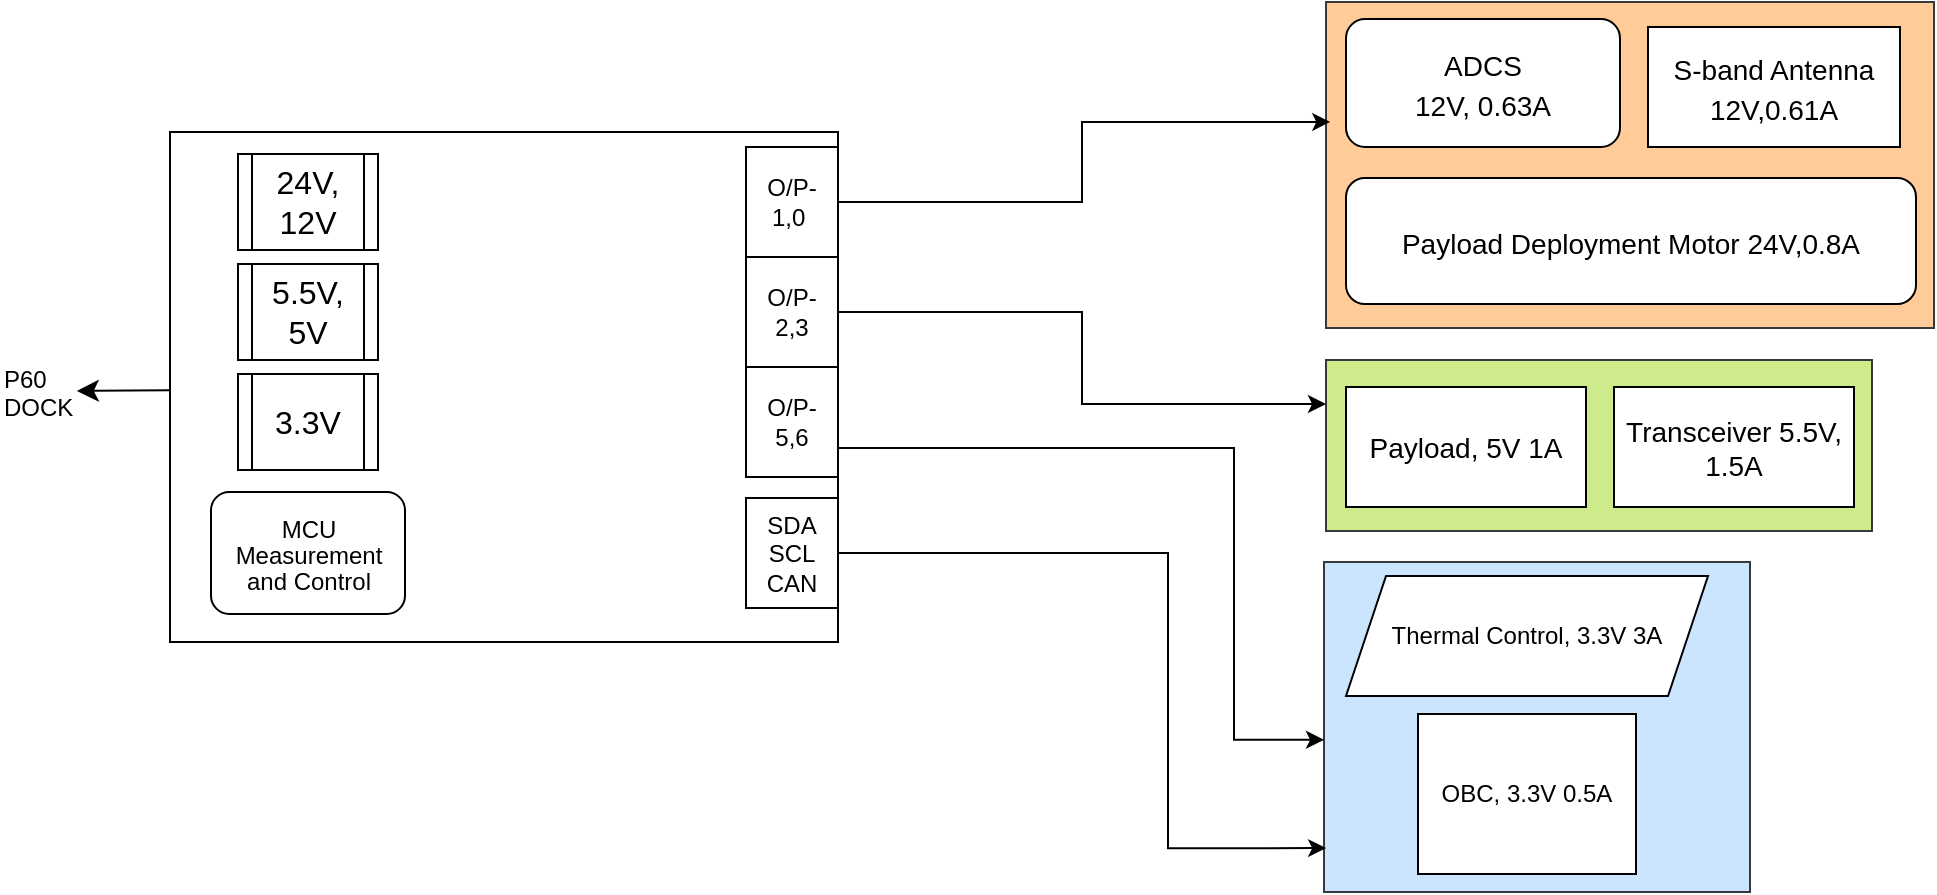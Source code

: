 <mxfile version="21.2.1" type="device" pages="5">
  <diagram name="Page-1" id="3LcVVFq5dzKxmJ_Sb9CI">
    <mxGraphModel dx="1687" dy="1125" grid="0" gridSize="10" guides="1" tooltips="1" connect="0" arrows="1" fold="1" page="1" pageScale="1" pageWidth="1169" pageHeight="827" math="0" shadow="0">
      <root>
        <mxCell id="0" />
        <mxCell id="1" parent="0" />
        <mxCell id="xvJWLAlVE0MUKc-A1FJZ-48" value="" style="rounded=0;whiteSpace=wrap;html=1;fillColor=#cce5ff;strokeColor=#36393d;" vertex="1" parent="1">
          <mxGeometry x="763" y="471" width="213" height="165" as="geometry" />
        </mxCell>
        <mxCell id="xvJWLAlVE0MUKc-A1FJZ-40" value="" style="rounded=0;whiteSpace=wrap;html=1;fillColor=#cdeb8b;strokeColor=#36393d;" vertex="1" parent="1">
          <mxGeometry x="764" y="370" width="273" height="85.5" as="geometry" />
        </mxCell>
        <mxCell id="xvJWLAlVE0MUKc-A1FJZ-35" value="" style="rounded=0;whiteSpace=wrap;html=1;fillColor=#ffcc99;strokeColor=#36393d;" vertex="1" parent="1">
          <mxGeometry x="764" y="191" width="304" height="163" as="geometry" />
        </mxCell>
        <mxCell id="xvJWLAlVE0MUKc-A1FJZ-16" style="edgeStyle=none;curved=1;rounded=0;orthogonalLoop=1;jettySize=auto;html=1;fontSize=12;startSize=8;endSize=8;" edge="1" parent="1" source="xvJWLAlVE0MUKc-A1FJZ-2">
          <mxGeometry relative="1" as="geometry">
            <mxPoint x="139.429" y="385.5" as="targetPoint" />
          </mxGeometry>
        </mxCell>
        <mxCell id="xvJWLAlVE0MUKc-A1FJZ-2" value="" style="rounded=0;whiteSpace=wrap;html=1;fontSize=16;" vertex="1" parent="1">
          <mxGeometry x="186" y="256" width="334" height="255" as="geometry" />
        </mxCell>
        <mxCell id="xvJWLAlVE0MUKc-A1FJZ-36" style="edgeStyle=orthogonalEdgeStyle;rounded=0;orthogonalLoop=1;jettySize=auto;html=1;entryX=0.007;entryY=0.368;entryDx=0;entryDy=0;entryPerimeter=0;" edge="1" parent="1" source="xvJWLAlVE0MUKc-A1FJZ-3" target="xvJWLAlVE0MUKc-A1FJZ-35">
          <mxGeometry relative="1" as="geometry" />
        </mxCell>
        <mxCell id="xvJWLAlVE0MUKc-A1FJZ-3" value="O/P-1,0&amp;nbsp;" style="rounded=0;whiteSpace=wrap;html=1;fontSize=12;" vertex="1" parent="1">
          <mxGeometry x="474" y="263.5" width="46" height="55" as="geometry" />
        </mxCell>
        <mxCell id="xvJWLAlVE0MUKc-A1FJZ-41" style="edgeStyle=orthogonalEdgeStyle;rounded=0;orthogonalLoop=1;jettySize=auto;html=1;" edge="1" parent="1" source="xvJWLAlVE0MUKc-A1FJZ-7" target="xvJWLAlVE0MUKc-A1FJZ-40">
          <mxGeometry relative="1" as="geometry">
            <Array as="points">
              <mxPoint x="642" y="346" />
              <mxPoint x="642" y="392" />
            </Array>
          </mxGeometry>
        </mxCell>
        <mxCell id="xvJWLAlVE0MUKc-A1FJZ-7" value="O/P- 2,3" style="rounded=0;whiteSpace=wrap;html=1;fontSize=12;" vertex="1" parent="1">
          <mxGeometry x="474" y="318.5" width="46" height="55" as="geometry" />
        </mxCell>
        <mxCell id="xvJWLAlVE0MUKc-A1FJZ-49" style="edgeStyle=orthogonalEdgeStyle;rounded=0;orthogonalLoop=1;jettySize=auto;html=1;entryX=0;entryY=0.539;entryDx=0;entryDy=0;entryPerimeter=0;" edge="1" parent="1" source="xvJWLAlVE0MUKc-A1FJZ-8" target="xvJWLAlVE0MUKc-A1FJZ-48">
          <mxGeometry relative="1" as="geometry">
            <Array as="points">
              <mxPoint x="718" y="414" />
              <mxPoint x="718" y="560" />
            </Array>
          </mxGeometry>
        </mxCell>
        <mxCell id="xvJWLAlVE0MUKc-A1FJZ-8" value="O/P- 5,6" style="rounded=0;whiteSpace=wrap;html=1;fontSize=12;" vertex="1" parent="1">
          <mxGeometry x="474" y="373.5" width="46" height="55" as="geometry" />
        </mxCell>
        <mxCell id="xvJWLAlVE0MUKc-A1FJZ-50" style="edgeStyle=orthogonalEdgeStyle;rounded=0;orthogonalLoop=1;jettySize=auto;html=1;entryX=0.005;entryY=0.867;entryDx=0;entryDy=0;entryPerimeter=0;" edge="1" parent="1" source="xvJWLAlVE0MUKc-A1FJZ-9" target="xvJWLAlVE0MUKc-A1FJZ-48">
          <mxGeometry relative="1" as="geometry">
            <Array as="points">
              <mxPoint x="685" y="467" />
              <mxPoint x="685" y="614" />
            </Array>
          </mxGeometry>
        </mxCell>
        <mxCell id="xvJWLAlVE0MUKc-A1FJZ-9" value="SDA SCL&lt;br style=&quot;font-size: 12px;&quot;&gt;CAN" style="rounded=0;whiteSpace=wrap;html=1;fontSize=12;" vertex="1" parent="1">
          <mxGeometry x="474" y="439" width="46" height="55" as="geometry" />
        </mxCell>
        <mxCell id="xvJWLAlVE0MUKc-A1FJZ-10" value="&lt;p style=&quot;line-height: 70%;&quot;&gt;&lt;font style=&quot;font-size: 12px;&quot;&gt;MCU Measurement and Control&lt;/font&gt;&lt;/p&gt;" style="rounded=1;whiteSpace=wrap;html=1;fontSize=16;align=center;" vertex="1" parent="1">
          <mxGeometry x="206.5" y="436" width="97" height="61" as="geometry" />
        </mxCell>
        <mxCell id="xvJWLAlVE0MUKc-A1FJZ-12" value="24V, 12V" style="shape=process;whiteSpace=wrap;html=1;backgroundOutline=1;fontSize=16;" vertex="1" parent="1">
          <mxGeometry x="220" y="267" width="70" height="48" as="geometry" />
        </mxCell>
        <mxCell id="xvJWLAlVE0MUKc-A1FJZ-14" value="5.5V,&lt;br&gt;5V" style="shape=process;whiteSpace=wrap;html=1;backgroundOutline=1;fontSize=16;" vertex="1" parent="1">
          <mxGeometry x="220" y="322" width="70" height="48" as="geometry" />
        </mxCell>
        <mxCell id="xvJWLAlVE0MUKc-A1FJZ-15" value="3.3V" style="shape=process;whiteSpace=wrap;html=1;backgroundOutline=1;fontSize=16;" vertex="1" parent="1">
          <mxGeometry x="220" y="377" width="70" height="48" as="geometry" />
        </mxCell>
        <mxCell id="xvJWLAlVE0MUKc-A1FJZ-17" value="&lt;p style=&quot;line-height: 70%;&quot;&gt;&lt;font style=&quot;font-size: 12px;&quot;&gt;P60 DOCK&lt;/font&gt;&lt;/p&gt;" style="text;strokeColor=none;fillColor=none;html=1;align=left;verticalAlign=middle;whiteSpace=wrap;rounded=0;fontSize=16;" vertex="1" parent="1">
          <mxGeometry x="101" y="370.5" width="60" height="30" as="geometry" />
        </mxCell>
        <mxCell id="xvJWLAlVE0MUKc-A1FJZ-25" value="&lt;font style=&quot;font-size: 14px;&quot;&gt;ADCS&lt;br&gt;12V, 0.63A&lt;/font&gt;" style="rounded=1;whiteSpace=wrap;html=1;fontSize=16;" vertex="1" parent="1">
          <mxGeometry x="774" y="199.5" width="137" height="64" as="geometry" />
        </mxCell>
        <mxCell id="xvJWLAlVE0MUKc-A1FJZ-27" value="&lt;font style=&quot;font-size: 14px;&quot;&gt;Payload Deployment Motor 24V,0.8A&lt;/font&gt;" style="rounded=1;whiteSpace=wrap;html=1;fontSize=16;" vertex="1" parent="1">
          <mxGeometry x="774" y="279" width="285" height="63" as="geometry" />
        </mxCell>
        <mxCell id="xvJWLAlVE0MUKc-A1FJZ-28" value="&lt;font style=&quot;font-size: 14px;&quot;&gt;S-band Antenna 12V,0.61A&lt;/font&gt;" style="rounded=0;whiteSpace=wrap;html=1;fontSize=16;" vertex="1" parent="1">
          <mxGeometry x="925" y="203.5" width="126" height="60" as="geometry" />
        </mxCell>
        <mxCell id="xvJWLAlVE0MUKc-A1FJZ-37" value="&lt;font style=&quot;font-size: 14px;&quot;&gt;Payload, 5V 1A&lt;/font&gt;" style="rounded=0;whiteSpace=wrap;html=1;" vertex="1" parent="1">
          <mxGeometry x="774" y="383.5" width="120" height="60" as="geometry" />
        </mxCell>
        <mxCell id="xvJWLAlVE0MUKc-A1FJZ-38" value="&lt;font style=&quot;font-size: 14px;&quot;&gt;Transceiver 5.5V, 1.5A&lt;/font&gt;" style="rounded=0;whiteSpace=wrap;html=1;" vertex="1" parent="1">
          <mxGeometry x="908" y="383.5" width="120" height="60" as="geometry" />
        </mxCell>
        <mxCell id="xvJWLAlVE0MUKc-A1FJZ-45" value="Thermal Control, 3.3V 3A" style="shape=parallelogram;perimeter=parallelogramPerimeter;whiteSpace=wrap;html=1;fixedSize=1;" vertex="1" parent="1">
          <mxGeometry x="774" y="478" width="181" height="60" as="geometry" />
        </mxCell>
        <mxCell id="xvJWLAlVE0MUKc-A1FJZ-46" value="OBC, 3.3V 0.5A" style="rounded=0;whiteSpace=wrap;html=1;" vertex="1" parent="1">
          <mxGeometry x="810" y="547" width="109" height="80" as="geometry" />
        </mxCell>
      </root>
    </mxGraphModel>
  </diagram>
  <diagram id="4c33EBikq0pKBU9dlXfw" name="Page-2">
    <mxGraphModel dx="1434" dy="956" grid="0" gridSize="10" guides="1" tooltips="1" connect="1" arrows="1" fold="1" page="1" pageScale="1" pageWidth="1169" pageHeight="827" math="0" shadow="0">
      <root>
        <mxCell id="0" />
        <mxCell id="1" parent="0" />
        <mxCell id="Sfk4jiiLlgmbo-66pxMf-1" value="" style="rounded=0;whiteSpace=wrap;html=1;fillColor=#cce5ff;strokeColor=#36393d;" vertex="1" parent="1">
          <mxGeometry x="763" y="471" width="213" height="165" as="geometry" />
        </mxCell>
        <mxCell id="Sfk4jiiLlgmbo-66pxMf-2" value="" style="rounded=0;whiteSpace=wrap;html=1;" vertex="1" parent="1">
          <mxGeometry x="764" y="370" width="273" height="85.5" as="geometry" />
        </mxCell>
        <mxCell id="Sfk4jiiLlgmbo-66pxMf-3" value="" style="rounded=0;whiteSpace=wrap;html=1;fillColor=#ffcc99;strokeColor=#36393d;" vertex="1" parent="1">
          <mxGeometry x="764" y="191" width="304" height="163" as="geometry" />
        </mxCell>
        <mxCell id="Sfk4jiiLlgmbo-66pxMf-4" style="edgeStyle=none;curved=1;rounded=0;orthogonalLoop=1;jettySize=auto;html=1;fontSize=12;startSize=8;endSize=8;" edge="1" parent="1" source="Sfk4jiiLlgmbo-66pxMf-5">
          <mxGeometry relative="1" as="geometry">
            <mxPoint x="139.429" y="385.5" as="targetPoint" />
          </mxGeometry>
        </mxCell>
        <mxCell id="Sfk4jiiLlgmbo-66pxMf-5" value="" style="rounded=0;whiteSpace=wrap;html=1;fontSize=16;" vertex="1" parent="1">
          <mxGeometry x="186" y="256" width="334" height="255" as="geometry" />
        </mxCell>
        <mxCell id="Sfk4jiiLlgmbo-66pxMf-6" style="edgeStyle=orthogonalEdgeStyle;rounded=0;orthogonalLoop=1;jettySize=auto;html=1;entryX=0.007;entryY=0.368;entryDx=0;entryDy=0;entryPerimeter=0;" edge="1" parent="1" source="Sfk4jiiLlgmbo-66pxMf-7" target="Sfk4jiiLlgmbo-66pxMf-3">
          <mxGeometry relative="1" as="geometry" />
        </mxCell>
        <mxCell id="Sfk4jiiLlgmbo-66pxMf-7" value="O/P-1,0&amp;nbsp;" style="rounded=0;whiteSpace=wrap;html=1;fontSize=12;" vertex="1" parent="1">
          <mxGeometry x="474" y="263.5" width="46" height="55" as="geometry" />
        </mxCell>
        <mxCell id="Sfk4jiiLlgmbo-66pxMf-8" style="edgeStyle=orthogonalEdgeStyle;rounded=0;orthogonalLoop=1;jettySize=auto;html=1;" edge="1" parent="1" source="Sfk4jiiLlgmbo-66pxMf-9" target="Sfk4jiiLlgmbo-66pxMf-2">
          <mxGeometry relative="1" as="geometry">
            <Array as="points">
              <mxPoint x="642" y="346" />
              <mxPoint x="642" y="392" />
            </Array>
          </mxGeometry>
        </mxCell>
        <mxCell id="Sfk4jiiLlgmbo-66pxMf-9" value="O/P- 2,3" style="rounded=0;whiteSpace=wrap;html=1;fontSize=12;" vertex="1" parent="1">
          <mxGeometry x="474" y="318.5" width="46" height="55" as="geometry" />
        </mxCell>
        <mxCell id="Sfk4jiiLlgmbo-66pxMf-10" style="edgeStyle=orthogonalEdgeStyle;rounded=0;orthogonalLoop=1;jettySize=auto;html=1;entryX=0;entryY=0.539;entryDx=0;entryDy=0;entryPerimeter=0;" edge="1" parent="1" source="Sfk4jiiLlgmbo-66pxMf-11" target="Sfk4jiiLlgmbo-66pxMf-1">
          <mxGeometry relative="1" as="geometry">
            <Array as="points">
              <mxPoint x="718" y="414" />
              <mxPoint x="718" y="560" />
            </Array>
          </mxGeometry>
        </mxCell>
        <mxCell id="Sfk4jiiLlgmbo-66pxMf-11" value="O/P- 5,6" style="rounded=0;whiteSpace=wrap;html=1;fontSize=12;" vertex="1" parent="1">
          <mxGeometry x="474" y="373.5" width="46" height="55" as="geometry" />
        </mxCell>
        <mxCell id="Sfk4jiiLlgmbo-66pxMf-12" style="edgeStyle=orthogonalEdgeStyle;rounded=0;orthogonalLoop=1;jettySize=auto;html=1;entryX=0.005;entryY=0.867;entryDx=0;entryDy=0;entryPerimeter=0;" edge="1" parent="1" source="Sfk4jiiLlgmbo-66pxMf-13" target="Sfk4jiiLlgmbo-66pxMf-1">
          <mxGeometry relative="1" as="geometry">
            <Array as="points">
              <mxPoint x="685" y="467" />
              <mxPoint x="685" y="614" />
            </Array>
          </mxGeometry>
        </mxCell>
        <mxCell id="Sfk4jiiLlgmbo-66pxMf-13" value="SDA SCL&lt;br style=&quot;font-size: 12px;&quot;&gt;CAN" style="rounded=0;whiteSpace=wrap;html=1;fontSize=12;" vertex="1" parent="1">
          <mxGeometry x="474" y="439" width="46" height="55" as="geometry" />
        </mxCell>
        <mxCell id="Sfk4jiiLlgmbo-66pxMf-14" value="&lt;p style=&quot;line-height: 70%;&quot;&gt;&lt;font style=&quot;font-size: 12px;&quot;&gt;MCU Measurement and Control&lt;/font&gt;&lt;/p&gt;" style="rounded=1;whiteSpace=wrap;html=1;fontSize=16;align=center;" vertex="1" parent="1">
          <mxGeometry x="206.5" y="436" width="97" height="61" as="geometry" />
        </mxCell>
        <mxCell id="Sfk4jiiLlgmbo-66pxMf-26" style="edgeStyle=orthogonalEdgeStyle;rounded=0;orthogonalLoop=1;jettySize=auto;html=1;entryX=0;entryY=0.5;entryDx=0;entryDy=0;" edge="1" parent="1" source="Sfk4jiiLlgmbo-66pxMf-15" target="Sfk4jiiLlgmbo-66pxMf-7">
          <mxGeometry relative="1" as="geometry" />
        </mxCell>
        <mxCell id="Sfk4jiiLlgmbo-66pxMf-27" value="24V" style="edgeLabel;html=1;align=center;verticalAlign=middle;resizable=0;points=[];" vertex="1" connectable="0" parent="Sfk4jiiLlgmbo-66pxMf-26">
          <mxGeometry x="0.169" y="2" relative="1" as="geometry">
            <mxPoint as="offset" />
          </mxGeometry>
        </mxCell>
        <mxCell id="Sfk4jiiLlgmbo-66pxMf-15" value="24V, 12V" style="shape=process;whiteSpace=wrap;html=1;backgroundOutline=1;fontSize=16;" vertex="1" parent="1">
          <mxGeometry x="220" y="267" width="70" height="48" as="geometry" />
        </mxCell>
        <mxCell id="Sfk4jiiLlgmbo-66pxMf-28" style="edgeStyle=orthogonalEdgeStyle;rounded=0;orthogonalLoop=1;jettySize=auto;html=1;" edge="1" parent="1" source="Sfk4jiiLlgmbo-66pxMf-16" target="Sfk4jiiLlgmbo-66pxMf-9">
          <mxGeometry relative="1" as="geometry" />
        </mxCell>
        <mxCell id="Sfk4jiiLlgmbo-66pxMf-29" value="5V" style="edgeLabel;html=1;align=center;verticalAlign=middle;resizable=0;points=[];" vertex="1" connectable="0" parent="Sfk4jiiLlgmbo-66pxMf-28">
          <mxGeometry x="0.398" y="1" relative="1" as="geometry">
            <mxPoint as="offset" />
          </mxGeometry>
        </mxCell>
        <mxCell id="Sfk4jiiLlgmbo-66pxMf-16" value="5.5V,&lt;br&gt;5V" style="shape=process;whiteSpace=wrap;html=1;backgroundOutline=1;fontSize=16;" vertex="1" parent="1">
          <mxGeometry x="220" y="322" width="70" height="48" as="geometry" />
        </mxCell>
        <mxCell id="Sfk4jiiLlgmbo-66pxMf-30" style="edgeStyle=orthogonalEdgeStyle;rounded=0;orthogonalLoop=1;jettySize=auto;html=1;" edge="1" parent="1" source="Sfk4jiiLlgmbo-66pxMf-17" target="Sfk4jiiLlgmbo-66pxMf-11">
          <mxGeometry relative="1" as="geometry" />
        </mxCell>
        <mxCell id="Sfk4jiiLlgmbo-66pxMf-31" value="3.3V" style="edgeLabel;html=1;align=center;verticalAlign=middle;resizable=0;points=[];" vertex="1" connectable="0" parent="Sfk4jiiLlgmbo-66pxMf-30">
          <mxGeometry x="0.218" y="-1" relative="1" as="geometry">
            <mxPoint as="offset" />
          </mxGeometry>
        </mxCell>
        <mxCell id="Sfk4jiiLlgmbo-66pxMf-17" value="3.3V" style="shape=process;whiteSpace=wrap;html=1;backgroundOutline=1;fontSize=16;" vertex="1" parent="1">
          <mxGeometry x="220" y="377" width="70" height="48" as="geometry" />
        </mxCell>
        <mxCell id="Sfk4jiiLlgmbo-66pxMf-18" value="&lt;p style=&quot;line-height: 70%;&quot;&gt;&lt;font style=&quot;font-size: 12px;&quot;&gt;P60 DOCK&lt;/font&gt;&lt;/p&gt;" style="text;strokeColor=none;fillColor=none;html=1;align=left;verticalAlign=middle;whiteSpace=wrap;rounded=0;fontSize=16;" vertex="1" parent="1">
          <mxGeometry x="101" y="370.5" width="60" height="30" as="geometry" />
        </mxCell>
        <mxCell id="Sfk4jiiLlgmbo-66pxMf-20" value="&lt;font style=&quot;font-size: 14px;&quot;&gt;Payload Deployment Motor 24V,0.8A&lt;/font&gt;" style="rounded=1;whiteSpace=wrap;html=1;fontSize=16;" vertex="1" parent="1">
          <mxGeometry x="773.5" y="241" width="285" height="63" as="geometry" />
        </mxCell>
        <mxCell id="Sfk4jiiLlgmbo-66pxMf-24" value="Thermal Control, 3.3V 3A" style="shape=parallelogram;perimeter=parallelogramPerimeter;whiteSpace=wrap;html=1;fixedSize=1;" vertex="1" parent="1">
          <mxGeometry x="779" y="479" width="181" height="60" as="geometry" />
        </mxCell>
        <mxCell id="s9YNhahv1g8DgSNknTVp-1" value="OBC, 3.3V 0.5A" style="rounded=0;whiteSpace=wrap;html=1;" vertex="1" parent="1">
          <mxGeometry x="810" y="547" width="109" height="80" as="geometry" />
        </mxCell>
      </root>
    </mxGraphModel>
  </diagram>
  <diagram id="rY0keKWdC3iCTCO_xM78" name="Page-3">
    <mxGraphModel dx="1434" dy="956" grid="0" gridSize="10" guides="1" tooltips="1" connect="1" arrows="1" fold="1" page="1" pageScale="1" pageWidth="1169" pageHeight="827" math="0" shadow="0">
      <root>
        <mxCell id="0" />
        <mxCell id="1" parent="0" />
        <mxCell id="7_1DLkoSRATJnJbZCAtb-1" value="" style="rounded=0;whiteSpace=wrap;html=1;fillColor=#cce5ff;strokeColor=#36393d;" vertex="1" parent="1">
          <mxGeometry x="763" y="471" width="213" height="165" as="geometry" />
        </mxCell>
        <mxCell id="7_1DLkoSRATJnJbZCAtb-2" value="" style="rounded=0;whiteSpace=wrap;html=1;fillColor=#cdeb8b;strokeColor=#36393d;" vertex="1" parent="1">
          <mxGeometry x="764" y="370" width="273" height="85.5" as="geometry" />
        </mxCell>
        <mxCell id="7_1DLkoSRATJnJbZCAtb-3" value="" style="rounded=0;whiteSpace=wrap;html=1;fillColor=#ffcc99;strokeColor=#36393d;" vertex="1" parent="1">
          <mxGeometry x="764" y="191" width="304" height="163" as="geometry" />
        </mxCell>
        <mxCell id="7_1DLkoSRATJnJbZCAtb-4" style="edgeStyle=none;curved=1;rounded=0;orthogonalLoop=1;jettySize=auto;html=1;fontSize=12;startSize=8;endSize=8;" edge="1" parent="1" source="7_1DLkoSRATJnJbZCAtb-5">
          <mxGeometry relative="1" as="geometry">
            <mxPoint x="139.429" y="385.5" as="targetPoint" />
          </mxGeometry>
        </mxCell>
        <mxCell id="7_1DLkoSRATJnJbZCAtb-5" value="" style="rounded=0;whiteSpace=wrap;html=1;fontSize=16;" vertex="1" parent="1">
          <mxGeometry x="186" y="256" width="334" height="255" as="geometry" />
        </mxCell>
        <mxCell id="7_1DLkoSRATJnJbZCAtb-6" style="edgeStyle=orthogonalEdgeStyle;rounded=0;orthogonalLoop=1;jettySize=auto;html=1;entryX=0.007;entryY=0.368;entryDx=0;entryDy=0;entryPerimeter=0;" edge="1" parent="1" source="7_1DLkoSRATJnJbZCAtb-7" target="7_1DLkoSRATJnJbZCAtb-3">
          <mxGeometry relative="1" as="geometry" />
        </mxCell>
        <mxCell id="7_1DLkoSRATJnJbZCAtb-7" value="O/P-1,0&amp;nbsp;" style="rounded=0;whiteSpace=wrap;html=1;fontSize=12;" vertex="1" parent="1">
          <mxGeometry x="474" y="263.5" width="46" height="55" as="geometry" />
        </mxCell>
        <mxCell id="7_1DLkoSRATJnJbZCAtb-8" style="edgeStyle=orthogonalEdgeStyle;rounded=0;orthogonalLoop=1;jettySize=auto;html=1;" edge="1" parent="1" source="7_1DLkoSRATJnJbZCAtb-9" target="7_1DLkoSRATJnJbZCAtb-2">
          <mxGeometry relative="1" as="geometry">
            <Array as="points">
              <mxPoint x="642" y="346" />
              <mxPoint x="642" y="392" />
            </Array>
          </mxGeometry>
        </mxCell>
        <mxCell id="7_1DLkoSRATJnJbZCAtb-9" value="O/P- 2,3" style="rounded=0;whiteSpace=wrap;html=1;fontSize=12;" vertex="1" parent="1">
          <mxGeometry x="474" y="318.5" width="46" height="55" as="geometry" />
        </mxCell>
        <mxCell id="7_1DLkoSRATJnJbZCAtb-10" style="edgeStyle=orthogonalEdgeStyle;rounded=0;orthogonalLoop=1;jettySize=auto;html=1;entryX=0;entryY=0.539;entryDx=0;entryDy=0;entryPerimeter=0;" edge="1" parent="1" source="7_1DLkoSRATJnJbZCAtb-11" target="7_1DLkoSRATJnJbZCAtb-1">
          <mxGeometry relative="1" as="geometry">
            <Array as="points">
              <mxPoint x="718" y="414" />
              <mxPoint x="718" y="560" />
            </Array>
          </mxGeometry>
        </mxCell>
        <mxCell id="7_1DLkoSRATJnJbZCAtb-11" value="O/P- 5,6" style="rounded=0;whiteSpace=wrap;html=1;fontSize=12;" vertex="1" parent="1">
          <mxGeometry x="474" y="373.5" width="46" height="55" as="geometry" />
        </mxCell>
        <mxCell id="7_1DLkoSRATJnJbZCAtb-12" style="edgeStyle=orthogonalEdgeStyle;rounded=0;orthogonalLoop=1;jettySize=auto;html=1;entryX=0.005;entryY=0.867;entryDx=0;entryDy=0;entryPerimeter=0;" edge="1" parent="1" source="7_1DLkoSRATJnJbZCAtb-13" target="7_1DLkoSRATJnJbZCAtb-1">
          <mxGeometry relative="1" as="geometry">
            <Array as="points">
              <mxPoint x="685" y="467" />
              <mxPoint x="685" y="614" />
            </Array>
          </mxGeometry>
        </mxCell>
        <mxCell id="7_1DLkoSRATJnJbZCAtb-13" value="SDA SCL&lt;br style=&quot;font-size: 12px;&quot;&gt;CAN" style="rounded=0;whiteSpace=wrap;html=1;fontSize=12;" vertex="1" parent="1">
          <mxGeometry x="474" y="439" width="46" height="55" as="geometry" />
        </mxCell>
        <mxCell id="7_1DLkoSRATJnJbZCAtb-14" value="&lt;p style=&quot;line-height: 70%;&quot;&gt;&lt;font style=&quot;font-size: 12px;&quot;&gt;MCU Measurement and Control&lt;/font&gt;&lt;/p&gt;" style="rounded=1;whiteSpace=wrap;html=1;fontSize=16;align=center;" vertex="1" parent="1">
          <mxGeometry x="206.5" y="436" width="97" height="61" as="geometry" />
        </mxCell>
        <mxCell id="7_1DLkoSRATJnJbZCAtb-26" style="edgeStyle=orthogonalEdgeStyle;rounded=0;orthogonalLoop=1;jettySize=auto;html=1;entryX=0;entryY=0.5;entryDx=0;entryDy=0;" edge="1" parent="1" source="7_1DLkoSRATJnJbZCAtb-15" target="7_1DLkoSRATJnJbZCAtb-7">
          <mxGeometry relative="1" as="geometry" />
        </mxCell>
        <mxCell id="7_1DLkoSRATJnJbZCAtb-27" value="12V" style="edgeLabel;html=1;align=center;verticalAlign=middle;resizable=0;points=[];" vertex="1" connectable="0" parent="7_1DLkoSRATJnJbZCAtb-26">
          <mxGeometry x="0.141" y="-1" relative="1" as="geometry">
            <mxPoint as="offset" />
          </mxGeometry>
        </mxCell>
        <mxCell id="7_1DLkoSRATJnJbZCAtb-15" value="24V, 12V" style="shape=process;whiteSpace=wrap;html=1;backgroundOutline=1;fontSize=16;" vertex="1" parent="1">
          <mxGeometry x="220" y="267" width="70" height="48" as="geometry" />
        </mxCell>
        <mxCell id="P8_yQlwartkVh6oR-Mql-1" style="edgeStyle=orthogonalEdgeStyle;rounded=0;orthogonalLoop=1;jettySize=auto;html=1;entryX=0;entryY=0.5;entryDx=0;entryDy=0;" edge="1" parent="1" source="7_1DLkoSRATJnJbZCAtb-16" target="7_1DLkoSRATJnJbZCAtb-9">
          <mxGeometry relative="1" as="geometry" />
        </mxCell>
        <mxCell id="P8_yQlwartkVh6oR-Mql-2" value="5.5V" style="edgeLabel;html=1;align=center;verticalAlign=middle;resizable=0;points=[];" vertex="1" connectable="0" parent="P8_yQlwartkVh6oR-Mql-1">
          <mxGeometry x="0.205" y="-1" relative="1" as="geometry">
            <mxPoint as="offset" />
          </mxGeometry>
        </mxCell>
        <mxCell id="7_1DLkoSRATJnJbZCAtb-16" value="5.5V,&lt;br&gt;5V" style="shape=process;whiteSpace=wrap;html=1;backgroundOutline=1;fontSize=16;" vertex="1" parent="1">
          <mxGeometry x="220" y="322" width="70" height="48" as="geometry" />
        </mxCell>
        <mxCell id="6HbPXBhgm3rYdhakJvZp-1" style="edgeStyle=orthogonalEdgeStyle;rounded=0;orthogonalLoop=1;jettySize=auto;html=1;entryX=0;entryY=0.5;entryDx=0;entryDy=0;" edge="1" parent="1" source="7_1DLkoSRATJnJbZCAtb-17" target="7_1DLkoSRATJnJbZCAtb-11">
          <mxGeometry relative="1" as="geometry" />
        </mxCell>
        <mxCell id="6HbPXBhgm3rYdhakJvZp-2" value="3.3V" style="edgeLabel;html=1;align=center;verticalAlign=middle;resizable=0;points=[];" vertex="1" connectable="0" parent="6HbPXBhgm3rYdhakJvZp-1">
          <mxGeometry x="0.205" y="-1" relative="1" as="geometry">
            <mxPoint as="offset" />
          </mxGeometry>
        </mxCell>
        <mxCell id="7_1DLkoSRATJnJbZCAtb-17" value="3.3V" style="shape=process;whiteSpace=wrap;html=1;backgroundOutline=1;fontSize=16;" vertex="1" parent="1">
          <mxGeometry x="220" y="377" width="70" height="48" as="geometry" />
        </mxCell>
        <mxCell id="7_1DLkoSRATJnJbZCAtb-18" value="&lt;p style=&quot;line-height: 70%;&quot;&gt;&lt;font style=&quot;font-size: 12px;&quot;&gt;P60 DOCK&lt;/font&gt;&lt;/p&gt;" style="text;strokeColor=none;fillColor=none;html=1;align=left;verticalAlign=middle;whiteSpace=wrap;rounded=0;fontSize=16;" vertex="1" parent="1">
          <mxGeometry x="101" y="370.5" width="60" height="30" as="geometry" />
        </mxCell>
        <mxCell id="7_1DLkoSRATJnJbZCAtb-19" value="&lt;font style=&quot;font-size: 14px;&quot;&gt;ADCS&lt;br&gt;12V, 0.63A&lt;/font&gt;" style="rounded=1;whiteSpace=wrap;html=1;fontSize=16;" vertex="1" parent="1">
          <mxGeometry x="774" y="199.5" width="137" height="64" as="geometry" />
        </mxCell>
        <mxCell id="7_1DLkoSRATJnJbZCAtb-21" value="&lt;font style=&quot;font-size: 14px;&quot;&gt;S-band Antenna 12V,0.61A&lt;/font&gt;" style="rounded=0;whiteSpace=wrap;html=1;fontSize=16;" vertex="1" parent="1">
          <mxGeometry x="925" y="203.5" width="126" height="60" as="geometry" />
        </mxCell>
        <mxCell id="7_1DLkoSRATJnJbZCAtb-23" value="&lt;font style=&quot;font-size: 14px;&quot;&gt;Transceiver 5.5V, 1.5A&lt;/font&gt;" style="rounded=0;whiteSpace=wrap;html=1;" vertex="1" parent="1">
          <mxGeometry x="840.5" y="382.75" width="120" height="60" as="geometry" />
        </mxCell>
        <mxCell id="7_1DLkoSRATJnJbZCAtb-25" value="OBC, 3.3V 0.5A" style="rounded=0;whiteSpace=wrap;html=1;" vertex="1" parent="1">
          <mxGeometry x="816" y="548" width="109" height="80" as="geometry" />
        </mxCell>
        <mxCell id="f3Pya2r1nYkf1tB0E9V6-1" value="Thermal Control, 3.3V 3A" style="shape=parallelogram;perimeter=parallelogramPerimeter;whiteSpace=wrap;html=1;fixedSize=1;" vertex="1" parent="1">
          <mxGeometry x="779" y="481" width="181" height="60" as="geometry" />
        </mxCell>
      </root>
    </mxGraphModel>
  </diagram>
  <diagram id="XOGeU6GseSR_W-GGCXVg" name="Page-4">
    <mxGraphModel dx="1195" dy="797" grid="0" gridSize="10" guides="1" tooltips="1" connect="1" arrows="1" fold="1" page="1" pageScale="1" pageWidth="1169" pageHeight="827" math="0" shadow="0">
      <root>
        <mxCell id="0" />
        <mxCell id="1" parent="0" />
        <mxCell id="jFuuu8Sz4TAneh2C4jwC-1" value="" style="rounded=0;whiteSpace=wrap;html=1;fillColor=#cce5ff;strokeColor=#36393d;" vertex="1" parent="1">
          <mxGeometry x="763" y="471" width="213" height="165" as="geometry" />
        </mxCell>
        <mxCell id="jFuuu8Sz4TAneh2C4jwC-2" value="" style="rounded=0;whiteSpace=wrap;html=1;fillColor=#cdeb8b;strokeColor=#36393d;" vertex="1" parent="1">
          <mxGeometry x="764" y="370" width="273" height="85.5" as="geometry" />
        </mxCell>
        <mxCell id="jFuuu8Sz4TAneh2C4jwC-3" value="" style="rounded=0;whiteSpace=wrap;html=1;fillColor=#ffcc99;strokeColor=#36393d;" vertex="1" parent="1">
          <mxGeometry x="764" y="191" width="304" height="163" as="geometry" />
        </mxCell>
        <mxCell id="jFuuu8Sz4TAneh2C4jwC-4" style="edgeStyle=none;curved=1;rounded=0;orthogonalLoop=1;jettySize=auto;html=1;fontSize=12;startSize=8;endSize=8;" edge="1" parent="1" source="jFuuu8Sz4TAneh2C4jwC-5">
          <mxGeometry relative="1" as="geometry">
            <mxPoint x="139.429" y="385.5" as="targetPoint" />
          </mxGeometry>
        </mxCell>
        <mxCell id="jFuuu8Sz4TAneh2C4jwC-5" value="" style="rounded=0;whiteSpace=wrap;html=1;fontSize=16;" vertex="1" parent="1">
          <mxGeometry x="186" y="256" width="334" height="255" as="geometry" />
        </mxCell>
        <mxCell id="jFuuu8Sz4TAneh2C4jwC-6" style="edgeStyle=orthogonalEdgeStyle;rounded=0;orthogonalLoop=1;jettySize=auto;html=1;entryX=0.007;entryY=0.368;entryDx=0;entryDy=0;entryPerimeter=0;" edge="1" parent="1" source="jFuuu8Sz4TAneh2C4jwC-7" target="jFuuu8Sz4TAneh2C4jwC-3">
          <mxGeometry relative="1" as="geometry" />
        </mxCell>
        <mxCell id="jFuuu8Sz4TAneh2C4jwC-7" value="O/P-1,0&amp;nbsp;" style="rounded=0;whiteSpace=wrap;html=1;fontSize=12;" vertex="1" parent="1">
          <mxGeometry x="474" y="263.5" width="46" height="55" as="geometry" />
        </mxCell>
        <mxCell id="jFuuu8Sz4TAneh2C4jwC-8" style="edgeStyle=orthogonalEdgeStyle;rounded=0;orthogonalLoop=1;jettySize=auto;html=1;" edge="1" parent="1" source="jFuuu8Sz4TAneh2C4jwC-9" target="jFuuu8Sz4TAneh2C4jwC-2">
          <mxGeometry relative="1" as="geometry">
            <Array as="points">
              <mxPoint x="642" y="346" />
              <mxPoint x="642" y="392" />
            </Array>
          </mxGeometry>
        </mxCell>
        <mxCell id="jFuuu8Sz4TAneh2C4jwC-9" value="O/P- 2,3" style="rounded=0;whiteSpace=wrap;html=1;fontSize=12;" vertex="1" parent="1">
          <mxGeometry x="474" y="318.5" width="46" height="55" as="geometry" />
        </mxCell>
        <mxCell id="jFuuu8Sz4TAneh2C4jwC-10" style="edgeStyle=orthogonalEdgeStyle;rounded=0;orthogonalLoop=1;jettySize=auto;html=1;entryX=0;entryY=0.539;entryDx=0;entryDy=0;entryPerimeter=0;" edge="1" parent="1" source="jFuuu8Sz4TAneh2C4jwC-11" target="jFuuu8Sz4TAneh2C4jwC-1">
          <mxGeometry relative="1" as="geometry">
            <Array as="points">
              <mxPoint x="718" y="414" />
              <mxPoint x="718" y="560" />
            </Array>
          </mxGeometry>
        </mxCell>
        <mxCell id="jFuuu8Sz4TAneh2C4jwC-11" value="O/P- 5,6" style="rounded=0;whiteSpace=wrap;html=1;fontSize=12;" vertex="1" parent="1">
          <mxGeometry x="474" y="373.5" width="46" height="55" as="geometry" />
        </mxCell>
        <mxCell id="jFuuu8Sz4TAneh2C4jwC-12" style="edgeStyle=orthogonalEdgeStyle;rounded=0;orthogonalLoop=1;jettySize=auto;html=1;entryX=0.005;entryY=0.867;entryDx=0;entryDy=0;entryPerimeter=0;" edge="1" parent="1" source="jFuuu8Sz4TAneh2C4jwC-13" target="jFuuu8Sz4TAneh2C4jwC-1">
          <mxGeometry relative="1" as="geometry">
            <Array as="points">
              <mxPoint x="685" y="467" />
              <mxPoint x="685" y="614" />
            </Array>
          </mxGeometry>
        </mxCell>
        <mxCell id="jFuuu8Sz4TAneh2C4jwC-13" value="SDA SCL&lt;br style=&quot;font-size: 12px;&quot;&gt;CAN" style="rounded=0;whiteSpace=wrap;html=1;fontSize=12;" vertex="1" parent="1">
          <mxGeometry x="474" y="439" width="46" height="55" as="geometry" />
        </mxCell>
        <mxCell id="jFuuu8Sz4TAneh2C4jwC-14" value="&lt;p style=&quot;line-height: 70%;&quot;&gt;&lt;font style=&quot;font-size: 12px;&quot;&gt;MCU Measurement and Control&lt;/font&gt;&lt;/p&gt;" style="rounded=1;whiteSpace=wrap;html=1;fontSize=16;align=center;" vertex="1" parent="1">
          <mxGeometry x="206.5" y="436" width="97" height="61" as="geometry" />
        </mxCell>
        <mxCell id="jFuuu8Sz4TAneh2C4jwC-15" value="24V, 12V" style="shape=process;whiteSpace=wrap;html=1;backgroundOutline=1;fontSize=16;" vertex="1" parent="1">
          <mxGeometry x="220" y="267" width="70" height="48" as="geometry" />
        </mxCell>
        <mxCell id="jFuuu8Sz4TAneh2C4jwC-16" value="5.5V,&lt;br&gt;5V" style="shape=process;whiteSpace=wrap;html=1;backgroundOutline=1;fontSize=16;" vertex="1" parent="1">
          <mxGeometry x="220" y="322" width="70" height="48" as="geometry" />
        </mxCell>
        <mxCell id="jFuuu8Sz4TAneh2C4jwC-17" value="3.3V" style="shape=process;whiteSpace=wrap;html=1;backgroundOutline=1;fontSize=16;" vertex="1" parent="1">
          <mxGeometry x="220" y="377" width="70" height="48" as="geometry" />
        </mxCell>
        <mxCell id="jFuuu8Sz4TAneh2C4jwC-18" value="&lt;p style=&quot;line-height: 70%;&quot;&gt;&lt;font style=&quot;font-size: 12px;&quot;&gt;P60 DOCK&lt;/font&gt;&lt;/p&gt;" style="text;strokeColor=none;fillColor=none;html=1;align=left;verticalAlign=middle;whiteSpace=wrap;rounded=0;fontSize=16;" vertex="1" parent="1">
          <mxGeometry x="101" y="370.5" width="60" height="30" as="geometry" />
        </mxCell>
        <mxCell id="jFuuu8Sz4TAneh2C4jwC-19" value="&lt;font style=&quot;font-size: 14px;&quot;&gt;ADCS&lt;br&gt;12V, 0.63A&lt;/font&gt;" style="rounded=1;whiteSpace=wrap;html=1;fontSize=16;" vertex="1" parent="1">
          <mxGeometry x="847.5" y="240.5" width="137" height="64" as="geometry" />
        </mxCell>
        <mxCell id="jFuuu8Sz4TAneh2C4jwC-22" value="&lt;font style=&quot;font-size: 14px;&quot;&gt;Payload, 5V 1A&lt;/font&gt;" style="rounded=0;whiteSpace=wrap;html=1;" vertex="1" parent="1">
          <mxGeometry x="840.5" y="384" width="120" height="60" as="geometry" />
        </mxCell>
        <mxCell id="jFuuu8Sz4TAneh2C4jwC-25" value="OBC, 3.3V 0.5A" style="rounded=0;whiteSpace=wrap;html=1;" vertex="1" parent="1">
          <mxGeometry x="815" y="513.5" width="109" height="80" as="geometry" />
        </mxCell>
      </root>
    </mxGraphModel>
  </diagram>
  <diagram id="zAtyUOoOr-nHZzb_AH4R" name="Page-5">
    <mxGraphModel dx="1434" dy="956" grid="0" gridSize="10" guides="1" tooltips="1" connect="1" arrows="1" fold="1" page="1" pageScale="1" pageWidth="1169" pageHeight="827" math="0" shadow="0">
      <root>
        <mxCell id="0" />
        <mxCell id="1" parent="0" />
        <mxCell id="zm76HuUD5Wf7q8ouOBL1-1" value="" style="rounded=0;whiteSpace=wrap;html=1;fillColor=#cce5ff;strokeColor=#36393d;" vertex="1" parent="1">
          <mxGeometry x="763" y="471" width="213" height="165" as="geometry" />
        </mxCell>
        <mxCell id="zm76HuUD5Wf7q8ouOBL1-2" value="" style="rounded=0;whiteSpace=wrap;html=1;" vertex="1" parent="1">
          <mxGeometry x="764" y="370" width="273" height="85.5" as="geometry" />
        </mxCell>
        <mxCell id="zm76HuUD5Wf7q8ouOBL1-3" value="" style="rounded=0;whiteSpace=wrap;html=1;" vertex="1" parent="1">
          <mxGeometry x="764" y="191" width="304" height="163" as="geometry" />
        </mxCell>
        <mxCell id="zm76HuUD5Wf7q8ouOBL1-4" style="edgeStyle=none;curved=1;rounded=0;orthogonalLoop=1;jettySize=auto;html=1;fontSize=12;startSize=8;endSize=8;" edge="1" parent="1" source="zm76HuUD5Wf7q8ouOBL1-5">
          <mxGeometry relative="1" as="geometry">
            <mxPoint x="139.429" y="385.5" as="targetPoint" />
          </mxGeometry>
        </mxCell>
        <mxCell id="zm76HuUD5Wf7q8ouOBL1-5" value="" style="rounded=0;whiteSpace=wrap;html=1;fontSize=16;" vertex="1" parent="1">
          <mxGeometry x="186" y="256" width="334" height="255" as="geometry" />
        </mxCell>
        <mxCell id="zm76HuUD5Wf7q8ouOBL1-6" style="edgeStyle=orthogonalEdgeStyle;rounded=0;orthogonalLoop=1;jettySize=auto;html=1;entryX=0.007;entryY=0.368;entryDx=0;entryDy=0;entryPerimeter=0;" edge="1" parent="1" source="zm76HuUD5Wf7q8ouOBL1-7" target="zm76HuUD5Wf7q8ouOBL1-3">
          <mxGeometry relative="1" as="geometry" />
        </mxCell>
        <mxCell id="zm76HuUD5Wf7q8ouOBL1-7" value="O/P-1,0&amp;nbsp;" style="rounded=0;whiteSpace=wrap;html=1;fontSize=12;" vertex="1" parent="1">
          <mxGeometry x="474" y="263.5" width="46" height="55" as="geometry" />
        </mxCell>
        <mxCell id="zm76HuUD5Wf7q8ouOBL1-8" style="edgeStyle=orthogonalEdgeStyle;rounded=0;orthogonalLoop=1;jettySize=auto;html=1;" edge="1" parent="1" source="zm76HuUD5Wf7q8ouOBL1-9" target="zm76HuUD5Wf7q8ouOBL1-2">
          <mxGeometry relative="1" as="geometry">
            <Array as="points">
              <mxPoint x="642" y="346" />
              <mxPoint x="642" y="392" />
            </Array>
          </mxGeometry>
        </mxCell>
        <mxCell id="zm76HuUD5Wf7q8ouOBL1-9" value="O/P- 2,3" style="rounded=0;whiteSpace=wrap;html=1;fontSize=12;" vertex="1" parent="1">
          <mxGeometry x="474" y="318.5" width="46" height="55" as="geometry" />
        </mxCell>
        <mxCell id="zm76HuUD5Wf7q8ouOBL1-10" style="edgeStyle=orthogonalEdgeStyle;rounded=0;orthogonalLoop=1;jettySize=auto;html=1;entryX=0;entryY=0.539;entryDx=0;entryDy=0;entryPerimeter=0;" edge="1" parent="1" source="zm76HuUD5Wf7q8ouOBL1-11" target="zm76HuUD5Wf7q8ouOBL1-1">
          <mxGeometry relative="1" as="geometry">
            <Array as="points">
              <mxPoint x="718" y="414" />
              <mxPoint x="718" y="560" />
            </Array>
          </mxGeometry>
        </mxCell>
        <mxCell id="zm76HuUD5Wf7q8ouOBL1-11" value="O/P- 5,6" style="rounded=0;whiteSpace=wrap;html=1;fontSize=12;" vertex="1" parent="1">
          <mxGeometry x="474" y="373.5" width="46" height="55" as="geometry" />
        </mxCell>
        <mxCell id="zm76HuUD5Wf7q8ouOBL1-12" style="edgeStyle=orthogonalEdgeStyle;rounded=0;orthogonalLoop=1;jettySize=auto;html=1;entryX=0.005;entryY=0.867;entryDx=0;entryDy=0;entryPerimeter=0;" edge="1" parent="1" source="zm76HuUD5Wf7q8ouOBL1-13" target="zm76HuUD5Wf7q8ouOBL1-1">
          <mxGeometry relative="1" as="geometry">
            <Array as="points">
              <mxPoint x="685" y="467" />
              <mxPoint x="685" y="614" />
            </Array>
          </mxGeometry>
        </mxCell>
        <mxCell id="zm76HuUD5Wf7q8ouOBL1-13" value="SDA SCL&lt;br style=&quot;font-size: 12px;&quot;&gt;CAN" style="rounded=0;whiteSpace=wrap;html=1;fontSize=12;" vertex="1" parent="1">
          <mxGeometry x="474" y="439" width="46" height="55" as="geometry" />
        </mxCell>
        <mxCell id="zm76HuUD5Wf7q8ouOBL1-14" value="&lt;p style=&quot;line-height: 70%;&quot;&gt;&lt;font style=&quot;font-size: 12px;&quot;&gt;MCU Measurement and Control&lt;/font&gt;&lt;/p&gt;" style="rounded=1;whiteSpace=wrap;html=1;fontSize=16;align=center;" vertex="1" parent="1">
          <mxGeometry x="206.5" y="436" width="97" height="61" as="geometry" />
        </mxCell>
        <mxCell id="zm76HuUD5Wf7q8ouOBL1-15" value="24V, 12V" style="shape=process;whiteSpace=wrap;html=1;backgroundOutline=1;fontSize=16;" vertex="1" parent="1">
          <mxGeometry x="220" y="267" width="70" height="48" as="geometry" />
        </mxCell>
        <mxCell id="zm76HuUD5Wf7q8ouOBL1-16" value="5.5V,&lt;br&gt;5V" style="shape=process;whiteSpace=wrap;html=1;backgroundOutline=1;fontSize=16;" vertex="1" parent="1">
          <mxGeometry x="220" y="322" width="70" height="48" as="geometry" />
        </mxCell>
        <mxCell id="zm76HuUD5Wf7q8ouOBL1-17" value="3.3V" style="shape=process;whiteSpace=wrap;html=1;backgroundOutline=1;fontSize=16;" vertex="1" parent="1">
          <mxGeometry x="220" y="377" width="70" height="48" as="geometry" />
        </mxCell>
        <mxCell id="zm76HuUD5Wf7q8ouOBL1-18" value="&lt;p style=&quot;line-height: 70%;&quot;&gt;&lt;font style=&quot;font-size: 12px;&quot;&gt;P60 DOCK&lt;/font&gt;&lt;/p&gt;" style="text;strokeColor=none;fillColor=none;html=1;align=left;verticalAlign=middle;whiteSpace=wrap;rounded=0;fontSize=16;" vertex="1" parent="1">
          <mxGeometry x="101" y="370.5" width="60" height="30" as="geometry" />
        </mxCell>
        <mxCell id="zm76HuUD5Wf7q8ouOBL1-24" value="Thermal Control, 3.3V 3A" style="shape=parallelogram;perimeter=parallelogramPerimeter;whiteSpace=wrap;html=1;fixedSize=1;" vertex="1" parent="1">
          <mxGeometry x="779" y="523.5" width="181" height="60" as="geometry" />
        </mxCell>
      </root>
    </mxGraphModel>
  </diagram>
</mxfile>
